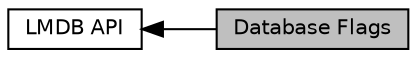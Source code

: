 digraph "Database Flags"
{
  edge [fontname="Helvetica",fontsize="10",labelfontname="Helvetica",labelfontsize="10"];
  node [fontname="Helvetica",fontsize="10",shape=record];
  rankdir=LR;
  Node1 [label="LMDB API",height=0.2,width=0.4,color="black", fillcolor="white", style="filled",URL="$group__mdb.html",tooltip="OpenLDAP Lightning Memory-Mapped Database Manager. "];
  Node0 [label="Database Flags",height=0.2,width=0.4,color="black", fillcolor="grey75", style="filled", fontcolor="black"];
  Node1->Node0 [shape=plaintext, dir="back", style="solid"];
}
